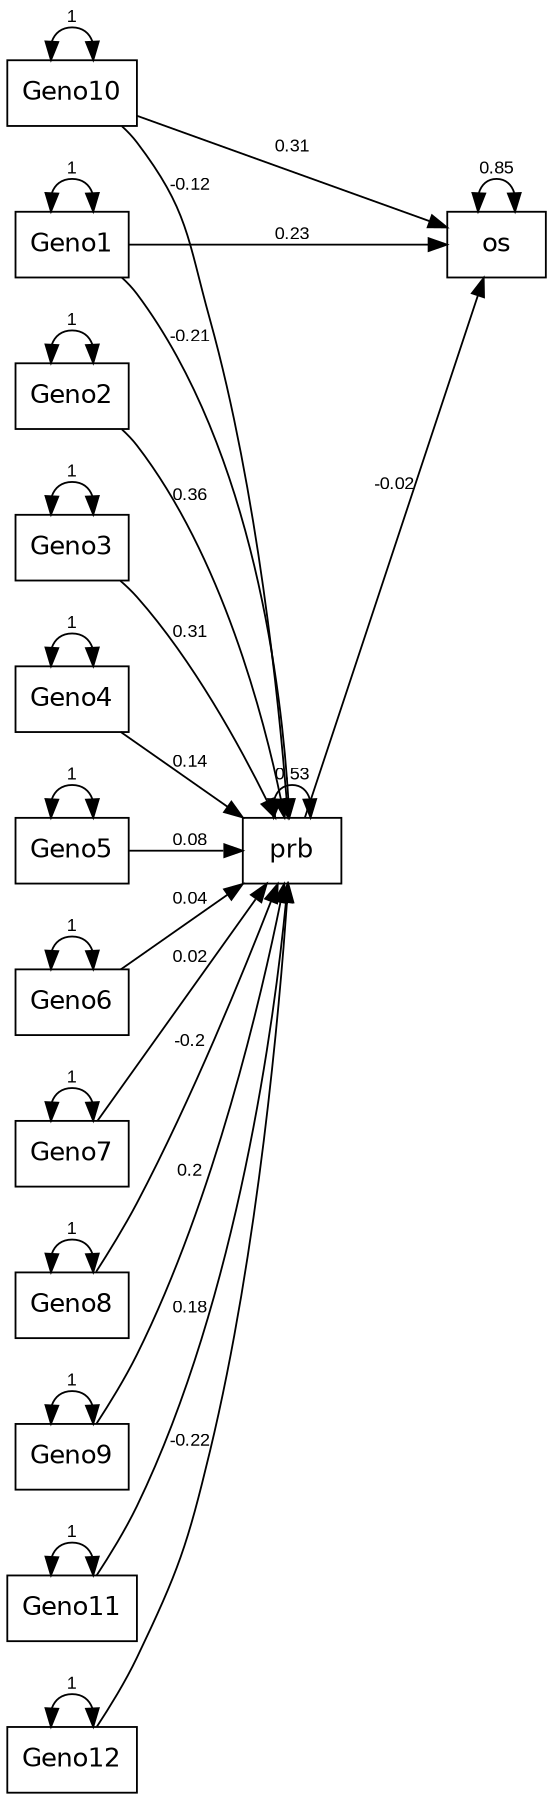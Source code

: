 digraph "sem.fit" {
  rankdir=LR;
  size="12,12";
  node [fontname="Helvetica" fontsize=14 shape=box];
  edge [fontname="Arial" fontsize=10];
  center=1;
  "prb" -> "os" [label="-0.02"];
  "Geno10" -> "os" [label="0.31"];
  "Geno1" -> "os" [label="0.23"];
  "Geno1" -> "prb" [label="-0.21"];
  "Geno2" -> "prb" [label="0.36"];
  "Geno3" -> "prb" [label="0.31"];
  "Geno4" -> "prb" [label="0.14"];
  "Geno5" -> "prb" [label="0.08"];
  "Geno6" -> "prb" [label="0.04"];
  "Geno7" -> "prb" [label="0.02"];
  "Geno8" -> "prb" [label="-0.2"];
  "Geno9" -> "prb" [label="0.2"];
  "Geno10" -> "prb" [label="-0.12"];
  "Geno11" -> "prb" [label="0.18"];
  "Geno12" -> "prb" [label="-0.22"];
  "prb" -> "prb" [label="0.53" dir=both];
  "os" -> "os" [label="0.85" dir=both];
  "Geno1" -> "Geno1" [label="1" dir=both];
  "Geno2" -> "Geno2" [label="1" dir=both];
  "Geno3" -> "Geno3" [label="1" dir=both];
  "Geno4" -> "Geno4" [label="1" dir=both];
  "Geno5" -> "Geno5" [label="1" dir=both];
  "Geno6" -> "Geno6" [label="1" dir=both];
  "Geno7" -> "Geno7" [label="1" dir=both];
  "Geno8" -> "Geno8" [label="1" dir=both];
  "Geno9" -> "Geno9" [label="1" dir=both];
  "Geno10" -> "Geno10" [label="1" dir=both];
  "Geno11" -> "Geno11" [label="1" dir=both];
  "Geno12" -> "Geno12" [label="1" dir=both];
}
